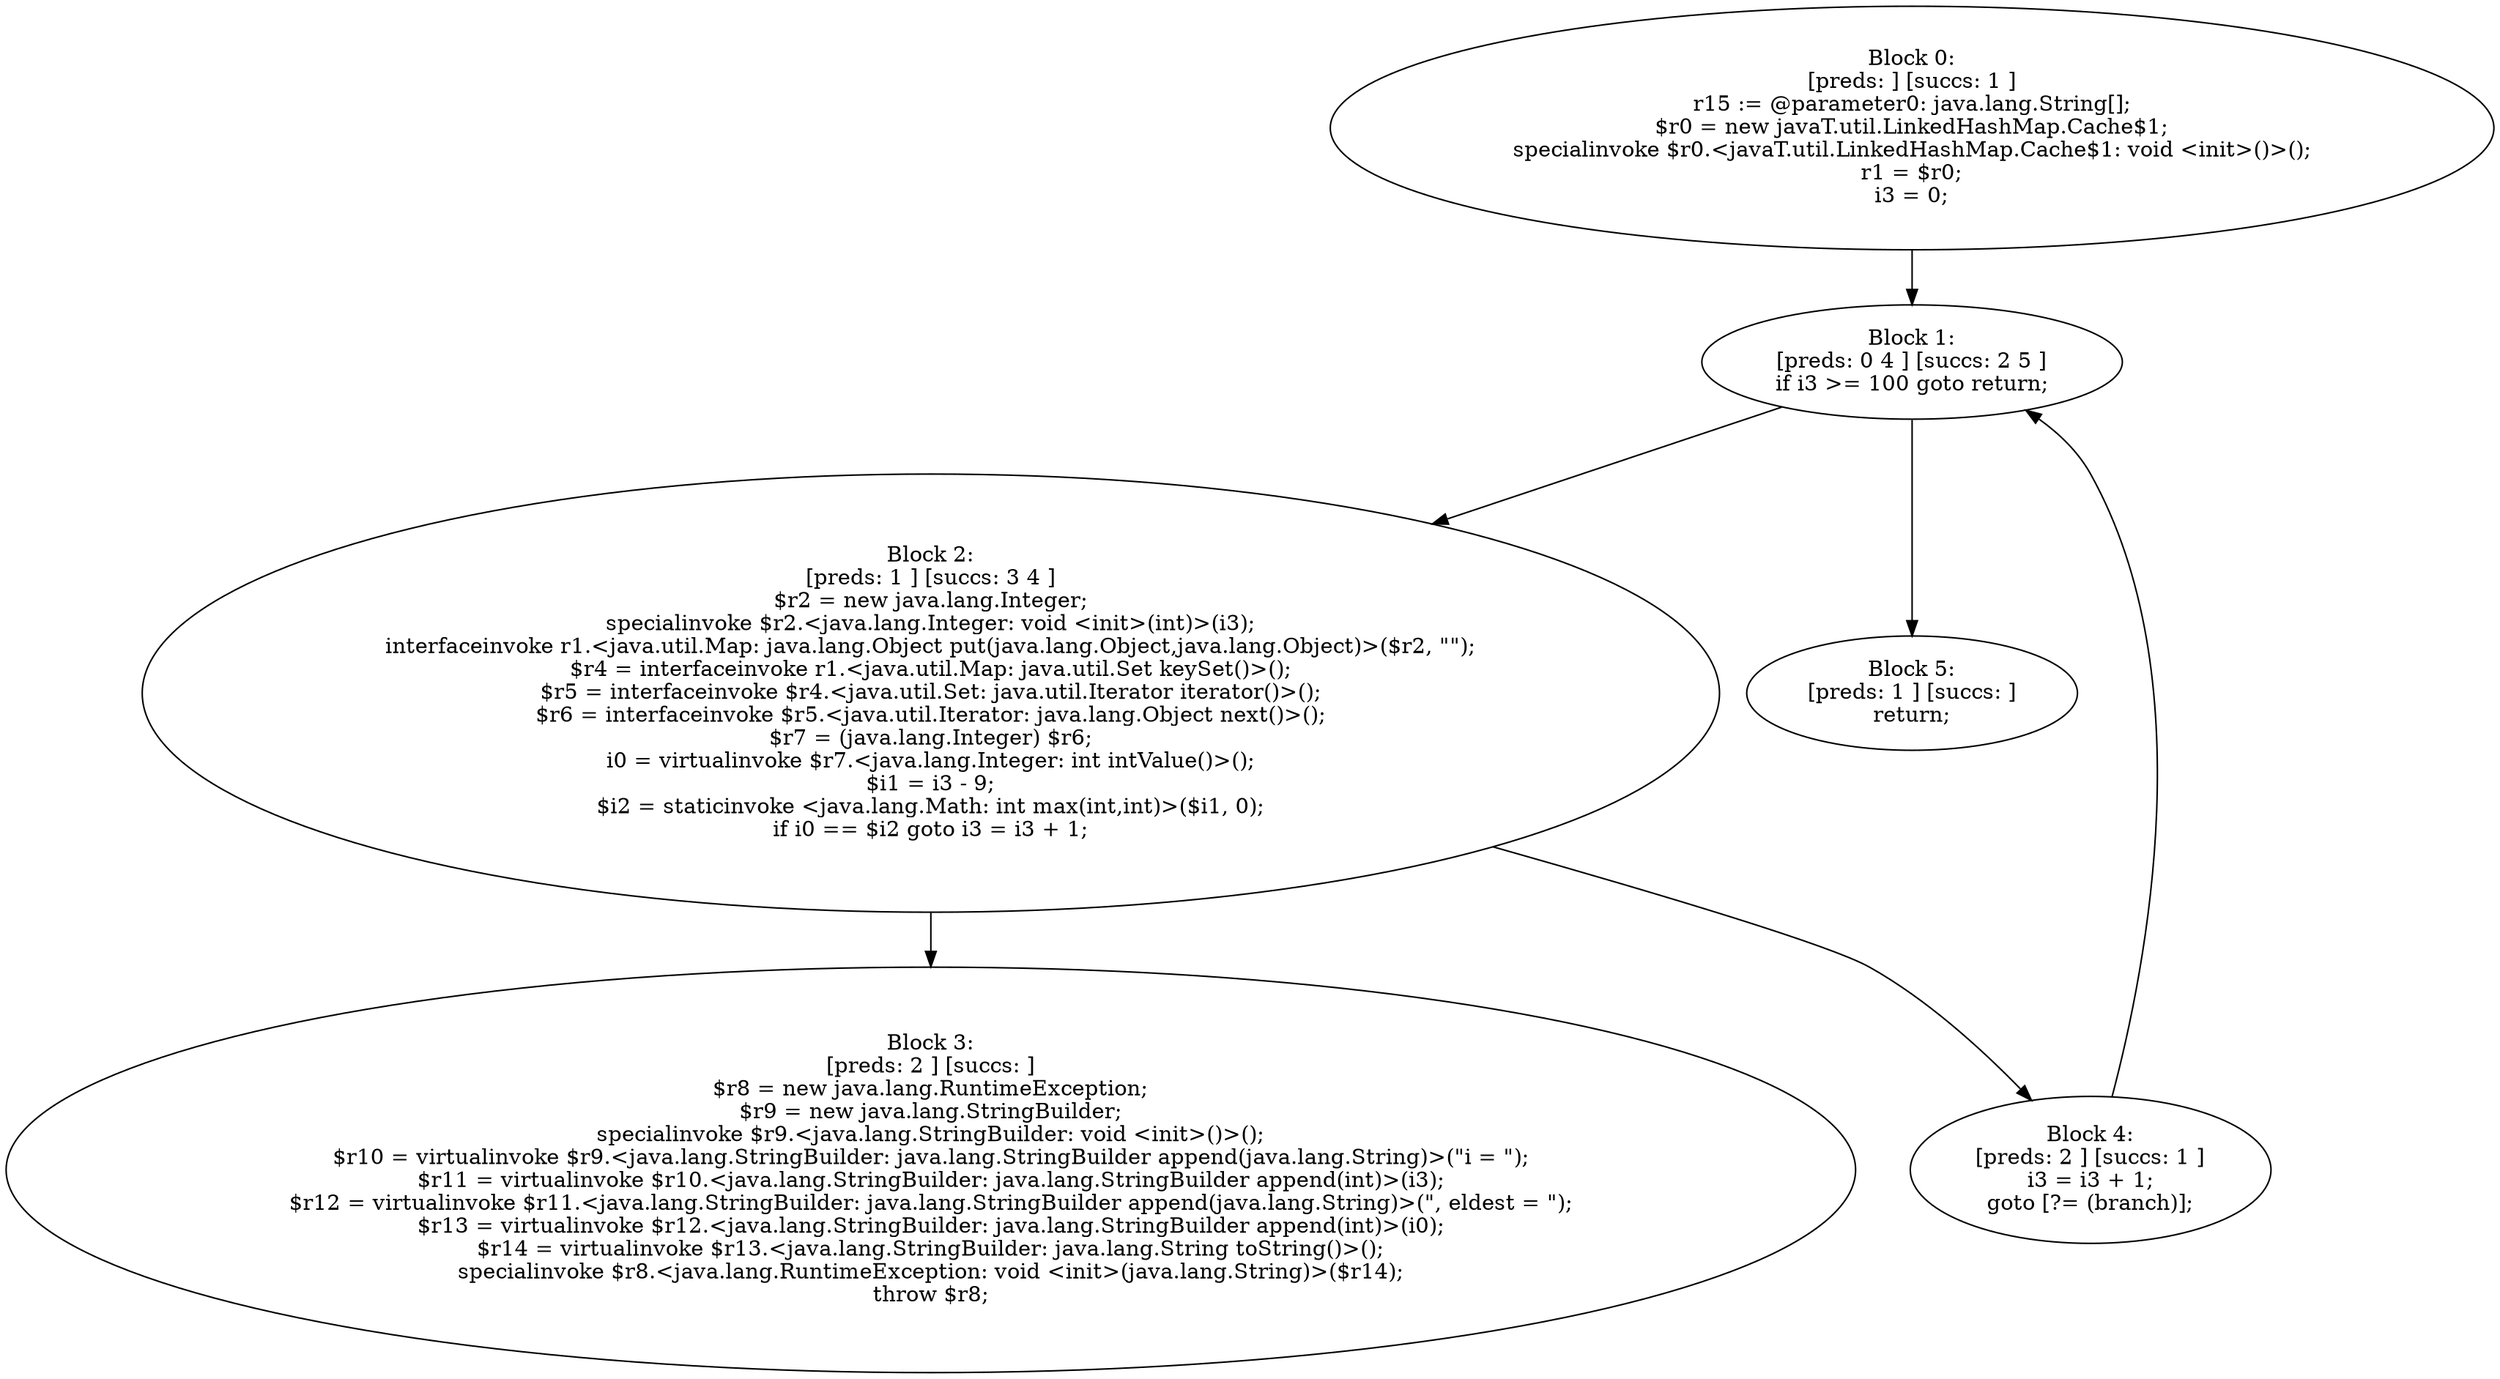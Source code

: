 digraph "unitGraph" {
    "Block 0:
[preds: ] [succs: 1 ]
r15 := @parameter0: java.lang.String[];
$r0 = new javaT.util.LinkedHashMap.Cache$1;
specialinvoke $r0.<javaT.util.LinkedHashMap.Cache$1: void <init>()>();
r1 = $r0;
i3 = 0;
"
    "Block 1:
[preds: 0 4 ] [succs: 2 5 ]
if i3 >= 100 goto return;
"
    "Block 2:
[preds: 1 ] [succs: 3 4 ]
$r2 = new java.lang.Integer;
specialinvoke $r2.<java.lang.Integer: void <init>(int)>(i3);
interfaceinvoke r1.<java.util.Map: java.lang.Object put(java.lang.Object,java.lang.Object)>($r2, \"\");
$r4 = interfaceinvoke r1.<java.util.Map: java.util.Set keySet()>();
$r5 = interfaceinvoke $r4.<java.util.Set: java.util.Iterator iterator()>();
$r6 = interfaceinvoke $r5.<java.util.Iterator: java.lang.Object next()>();
$r7 = (java.lang.Integer) $r6;
i0 = virtualinvoke $r7.<java.lang.Integer: int intValue()>();
$i1 = i3 - 9;
$i2 = staticinvoke <java.lang.Math: int max(int,int)>($i1, 0);
if i0 == $i2 goto i3 = i3 + 1;
"
    "Block 3:
[preds: 2 ] [succs: ]
$r8 = new java.lang.RuntimeException;
$r9 = new java.lang.StringBuilder;
specialinvoke $r9.<java.lang.StringBuilder: void <init>()>();
$r10 = virtualinvoke $r9.<java.lang.StringBuilder: java.lang.StringBuilder append(java.lang.String)>(\"i = \");
$r11 = virtualinvoke $r10.<java.lang.StringBuilder: java.lang.StringBuilder append(int)>(i3);
$r12 = virtualinvoke $r11.<java.lang.StringBuilder: java.lang.StringBuilder append(java.lang.String)>(\", eldest = \");
$r13 = virtualinvoke $r12.<java.lang.StringBuilder: java.lang.StringBuilder append(int)>(i0);
$r14 = virtualinvoke $r13.<java.lang.StringBuilder: java.lang.String toString()>();
specialinvoke $r8.<java.lang.RuntimeException: void <init>(java.lang.String)>($r14);
throw $r8;
"
    "Block 4:
[preds: 2 ] [succs: 1 ]
i3 = i3 + 1;
goto [?= (branch)];
"
    "Block 5:
[preds: 1 ] [succs: ]
return;
"
    "Block 0:
[preds: ] [succs: 1 ]
r15 := @parameter0: java.lang.String[];
$r0 = new javaT.util.LinkedHashMap.Cache$1;
specialinvoke $r0.<javaT.util.LinkedHashMap.Cache$1: void <init>()>();
r1 = $r0;
i3 = 0;
"->"Block 1:
[preds: 0 4 ] [succs: 2 5 ]
if i3 >= 100 goto return;
";
    "Block 1:
[preds: 0 4 ] [succs: 2 5 ]
if i3 >= 100 goto return;
"->"Block 2:
[preds: 1 ] [succs: 3 4 ]
$r2 = new java.lang.Integer;
specialinvoke $r2.<java.lang.Integer: void <init>(int)>(i3);
interfaceinvoke r1.<java.util.Map: java.lang.Object put(java.lang.Object,java.lang.Object)>($r2, \"\");
$r4 = interfaceinvoke r1.<java.util.Map: java.util.Set keySet()>();
$r5 = interfaceinvoke $r4.<java.util.Set: java.util.Iterator iterator()>();
$r6 = interfaceinvoke $r5.<java.util.Iterator: java.lang.Object next()>();
$r7 = (java.lang.Integer) $r6;
i0 = virtualinvoke $r7.<java.lang.Integer: int intValue()>();
$i1 = i3 - 9;
$i2 = staticinvoke <java.lang.Math: int max(int,int)>($i1, 0);
if i0 == $i2 goto i3 = i3 + 1;
";
    "Block 1:
[preds: 0 4 ] [succs: 2 5 ]
if i3 >= 100 goto return;
"->"Block 5:
[preds: 1 ] [succs: ]
return;
";
    "Block 2:
[preds: 1 ] [succs: 3 4 ]
$r2 = new java.lang.Integer;
specialinvoke $r2.<java.lang.Integer: void <init>(int)>(i3);
interfaceinvoke r1.<java.util.Map: java.lang.Object put(java.lang.Object,java.lang.Object)>($r2, \"\");
$r4 = interfaceinvoke r1.<java.util.Map: java.util.Set keySet()>();
$r5 = interfaceinvoke $r4.<java.util.Set: java.util.Iterator iterator()>();
$r6 = interfaceinvoke $r5.<java.util.Iterator: java.lang.Object next()>();
$r7 = (java.lang.Integer) $r6;
i0 = virtualinvoke $r7.<java.lang.Integer: int intValue()>();
$i1 = i3 - 9;
$i2 = staticinvoke <java.lang.Math: int max(int,int)>($i1, 0);
if i0 == $i2 goto i3 = i3 + 1;
"->"Block 3:
[preds: 2 ] [succs: ]
$r8 = new java.lang.RuntimeException;
$r9 = new java.lang.StringBuilder;
specialinvoke $r9.<java.lang.StringBuilder: void <init>()>();
$r10 = virtualinvoke $r9.<java.lang.StringBuilder: java.lang.StringBuilder append(java.lang.String)>(\"i = \");
$r11 = virtualinvoke $r10.<java.lang.StringBuilder: java.lang.StringBuilder append(int)>(i3);
$r12 = virtualinvoke $r11.<java.lang.StringBuilder: java.lang.StringBuilder append(java.lang.String)>(\", eldest = \");
$r13 = virtualinvoke $r12.<java.lang.StringBuilder: java.lang.StringBuilder append(int)>(i0);
$r14 = virtualinvoke $r13.<java.lang.StringBuilder: java.lang.String toString()>();
specialinvoke $r8.<java.lang.RuntimeException: void <init>(java.lang.String)>($r14);
throw $r8;
";
    "Block 2:
[preds: 1 ] [succs: 3 4 ]
$r2 = new java.lang.Integer;
specialinvoke $r2.<java.lang.Integer: void <init>(int)>(i3);
interfaceinvoke r1.<java.util.Map: java.lang.Object put(java.lang.Object,java.lang.Object)>($r2, \"\");
$r4 = interfaceinvoke r1.<java.util.Map: java.util.Set keySet()>();
$r5 = interfaceinvoke $r4.<java.util.Set: java.util.Iterator iterator()>();
$r6 = interfaceinvoke $r5.<java.util.Iterator: java.lang.Object next()>();
$r7 = (java.lang.Integer) $r6;
i0 = virtualinvoke $r7.<java.lang.Integer: int intValue()>();
$i1 = i3 - 9;
$i2 = staticinvoke <java.lang.Math: int max(int,int)>($i1, 0);
if i0 == $i2 goto i3 = i3 + 1;
"->"Block 4:
[preds: 2 ] [succs: 1 ]
i3 = i3 + 1;
goto [?= (branch)];
";
    "Block 4:
[preds: 2 ] [succs: 1 ]
i3 = i3 + 1;
goto [?= (branch)];
"->"Block 1:
[preds: 0 4 ] [succs: 2 5 ]
if i3 >= 100 goto return;
";
}

